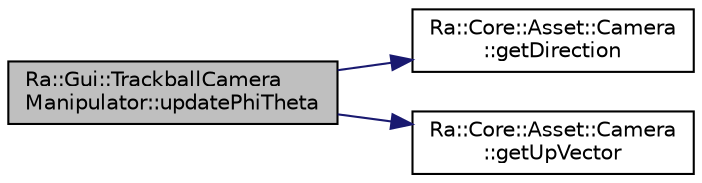 digraph "Ra::Gui::TrackballCameraManipulator::updatePhiTheta"
{
 // INTERACTIVE_SVG=YES
 // LATEX_PDF_SIZE
  edge [fontname="Helvetica",fontsize="10",labelfontname="Helvetica",labelfontsize="10"];
  node [fontname="Helvetica",fontsize="10",shape=record];
  rankdir="LR";
  Node1 [label="Ra::Gui::TrackballCamera\lManipulator::updatePhiTheta",height=0.2,width=0.4,color="black", fillcolor="grey75", style="filled", fontcolor="black",tooltip="Update the polar coordinates of the Camera w.r.t. the trackball center."];
  Node1 -> Node2 [color="midnightblue",fontsize="10",style="solid",fontname="Helvetica"];
  Node2 [label="Ra::Core::Asset::Camera\l::getDirection",height=0.2,width=0.4,color="black", fillcolor="white", style="filled",URL="$classRa_1_1Core_1_1Asset_1_1Camera.html#aec6212574317a5395be2b49c19a90466",tooltip="Return the direction the camera is looking at."];
  Node1 -> Node3 [color="midnightblue",fontsize="10",style="solid",fontname="Helvetica"];
  Node3 [label="Ra::Core::Asset::Camera\l::getUpVector",height=0.2,width=0.4,color="black", fillcolor="white", style="filled",URL="$classRa_1_1Core_1_1Asset_1_1Camera.html#a857b2f451204f40344a4f0eb8a44c496",tooltip="Return the up vector."];
}

